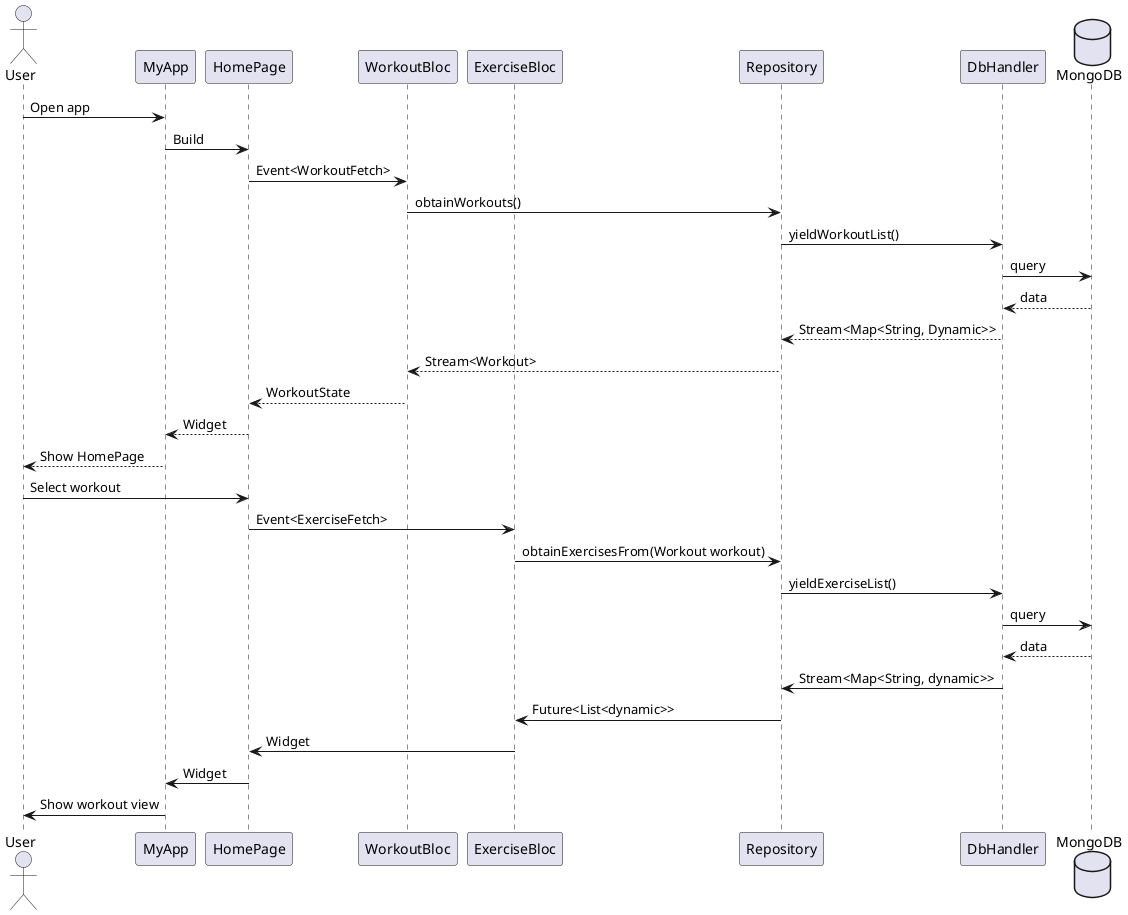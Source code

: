 @startuml
actor User

User -> MyApp: Open app
MyApp -> HomePage: Build
HomePage -> WorkoutBloc: Event<WorkoutFetch>
participant ExerciseBloc
WorkoutBloc -> Repository: obtainWorkouts()
Repository -> DbHandler: yieldWorkoutList()
database MongoDB
DbHandler -> MongoDB: query
return data
Repository <-- DbHandler: Stream<Map<String, Dynamic>>

WorkoutBloc <-- Repository: Stream<Workout>
HomePage <-- WorkoutBloc: WorkoutState

MyApp <-- HomePage: Widget
MyApp --> User: Show HomePage

User -> HomePage: Select workout
HomePage -> ExerciseBloc: Event<ExerciseFetch>
ExerciseBloc -> Repository: obtainExercisesFrom(Workout workout)
Repository -> DbHandler: yieldExerciseList()
DbHandler -> MongoDB: query

return data
Repository <- DbHandler: Stream<Map<String, dynamic>>
ExerciseBloc <- Repository: Future<List<dynamic>> 
HomePage <- ExerciseBloc: Widget
MyApp <- HomePage: Widget
User <- MyApp: Show workout view
@enduml
